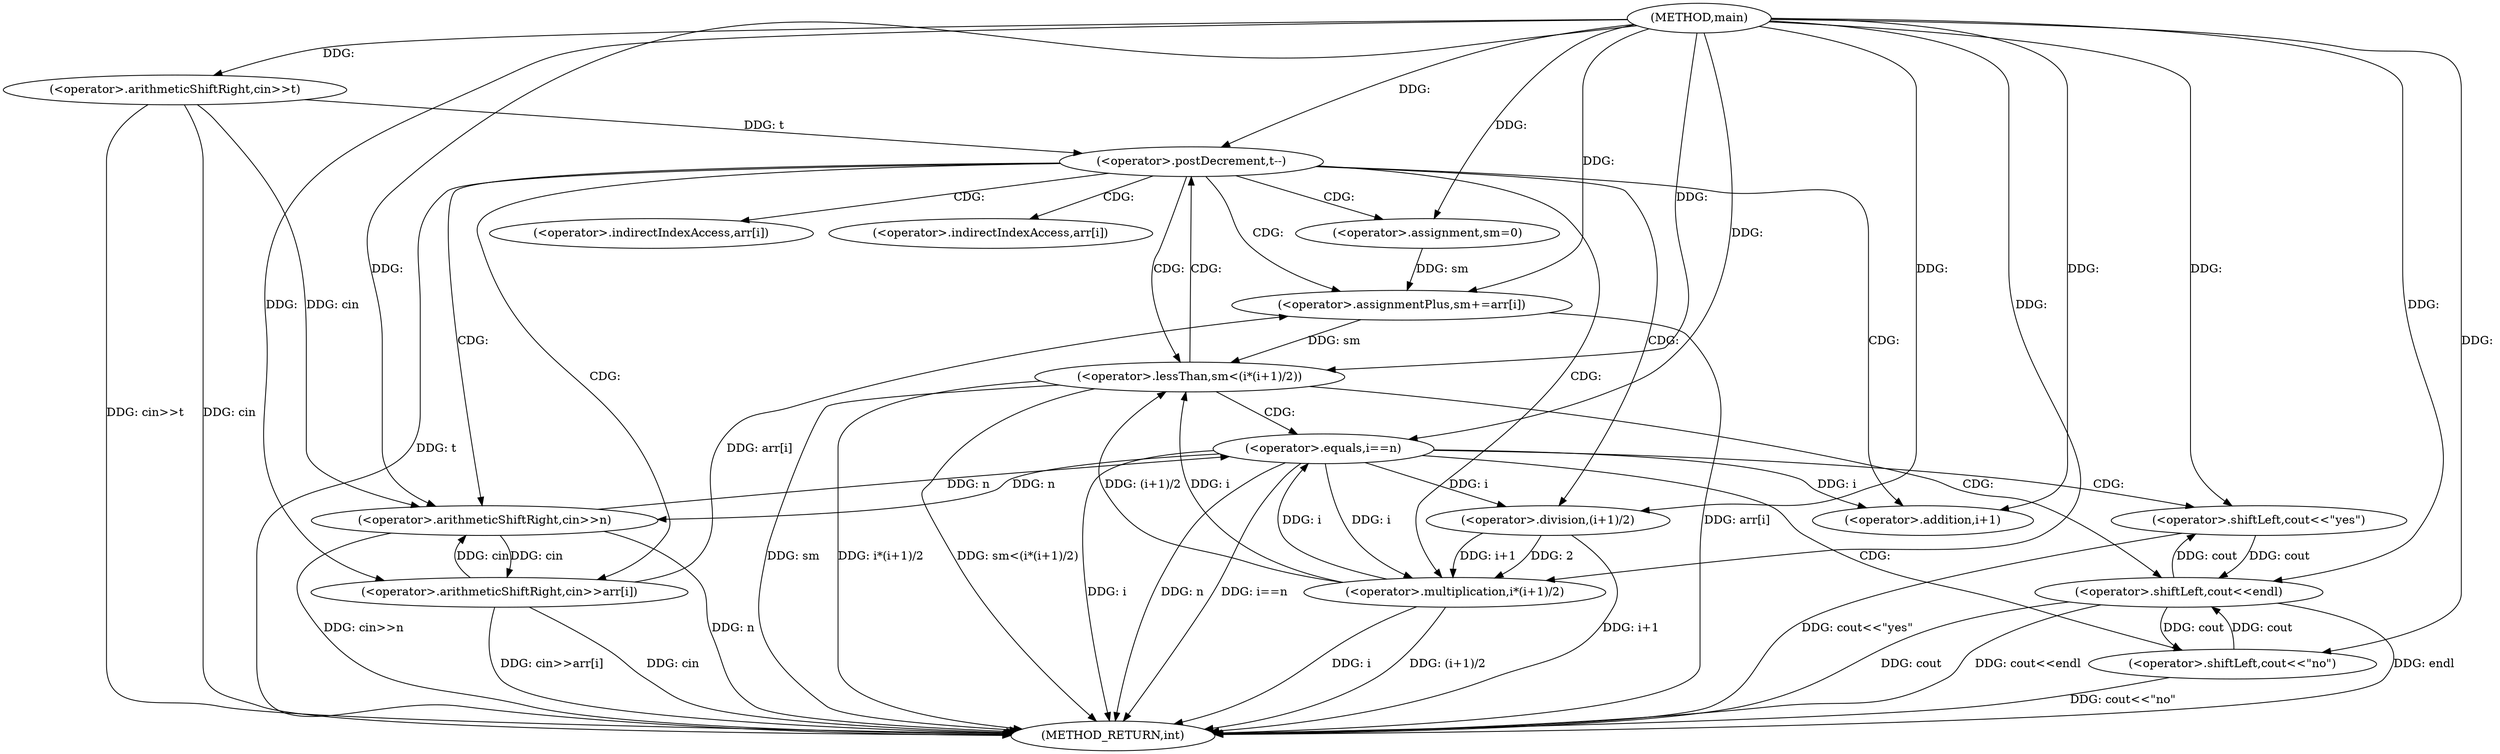 digraph "main" {  
"1000101" [label = "(METHOD,main)" ]
"1000153" [label = "(METHOD_RETURN,int)" ]
"1000103" [label = "(<operator>.arithmeticShiftRight,cin>>t)" ]
"1000107" [label = "(<operator>.postDecrement,t--)" ]
"1000110" [label = "(<operator>.assignment,sm=0)" ]
"1000113" [label = "(<operator>.arithmeticShiftRight,cin>>n)" ]
"1000117" [label = "(<operator>.arithmeticShiftRight,cin>>arr[i])" ]
"1000150" [label = "(<operator>.shiftLeft,cout<<endl)" ]
"1000123" [label = "(<operator>.assignmentPlus,sm+=arr[i])" ]
"1000140" [label = "(<operator>.equals,i==n)" ]
"1000143" [label = "(<operator>.shiftLeft,cout<<\"yes\")" ]
"1000129" [label = "(<operator>.lessThan,sm<(i*(i+1)/2))" ]
"1000147" [label = "(<operator>.shiftLeft,cout<<\"no\")" ]
"1000131" [label = "(<operator>.multiplication,i*(i+1)/2)" ]
"1000133" [label = "(<operator>.division,(i+1)/2)" ]
"1000134" [label = "(<operator>.addition,i+1)" ]
"1000119" [label = "(<operator>.indirectIndexAccess,arr[i])" ]
"1000125" [label = "(<operator>.indirectIndexAccess,arr[i])" ]
  "1000103" -> "1000153"  [ label = "DDG: cin"] 
  "1000103" -> "1000153"  [ label = "DDG: cin>>t"] 
  "1000107" -> "1000153"  [ label = "DDG: t"] 
  "1000113" -> "1000153"  [ label = "DDG: n"] 
  "1000113" -> "1000153"  [ label = "DDG: cin>>n"] 
  "1000117" -> "1000153"  [ label = "DDG: cin"] 
  "1000117" -> "1000153"  [ label = "DDG: cin>>arr[i]"] 
  "1000123" -> "1000153"  [ label = "DDG: arr[i]"] 
  "1000129" -> "1000153"  [ label = "DDG: sm"] 
  "1000131" -> "1000153"  [ label = "DDG: i"] 
  "1000133" -> "1000153"  [ label = "DDG: i+1"] 
  "1000131" -> "1000153"  [ label = "DDG: (i+1)/2"] 
  "1000129" -> "1000153"  [ label = "DDG: i*(i+1)/2"] 
  "1000129" -> "1000153"  [ label = "DDG: sm<(i*(i+1)/2)"] 
  "1000140" -> "1000153"  [ label = "DDG: i"] 
  "1000140" -> "1000153"  [ label = "DDG: n"] 
  "1000140" -> "1000153"  [ label = "DDG: i==n"] 
  "1000147" -> "1000153"  [ label = "DDG: cout<<\"no\""] 
  "1000143" -> "1000153"  [ label = "DDG: cout<<\"yes\""] 
  "1000150" -> "1000153"  [ label = "DDG: cout"] 
  "1000150" -> "1000153"  [ label = "DDG: cout<<endl"] 
  "1000150" -> "1000153"  [ label = "DDG: endl"] 
  "1000101" -> "1000103"  [ label = "DDG: "] 
  "1000103" -> "1000107"  [ label = "DDG: t"] 
  "1000101" -> "1000107"  [ label = "DDG: "] 
  "1000101" -> "1000110"  [ label = "DDG: "] 
  "1000103" -> "1000113"  [ label = "DDG: cin"] 
  "1000117" -> "1000113"  [ label = "DDG: cin"] 
  "1000101" -> "1000113"  [ label = "DDG: "] 
  "1000140" -> "1000113"  [ label = "DDG: n"] 
  "1000113" -> "1000117"  [ label = "DDG: cin"] 
  "1000101" -> "1000117"  [ label = "DDG: "] 
  "1000117" -> "1000123"  [ label = "DDG: arr[i]"] 
  "1000147" -> "1000150"  [ label = "DDG: cout"] 
  "1000143" -> "1000150"  [ label = "DDG: cout"] 
  "1000101" -> "1000150"  [ label = "DDG: "] 
  "1000110" -> "1000123"  [ label = "DDG: sm"] 
  "1000101" -> "1000123"  [ label = "DDG: "] 
  "1000131" -> "1000140"  [ label = "DDG: i"] 
  "1000101" -> "1000140"  [ label = "DDG: "] 
  "1000113" -> "1000140"  [ label = "DDG: n"] 
  "1000150" -> "1000143"  [ label = "DDG: cout"] 
  "1000101" -> "1000143"  [ label = "DDG: "] 
  "1000123" -> "1000129"  [ label = "DDG: sm"] 
  "1000101" -> "1000129"  [ label = "DDG: "] 
  "1000131" -> "1000129"  [ label = "DDG: i"] 
  "1000131" -> "1000129"  [ label = "DDG: (i+1)/2"] 
  "1000150" -> "1000147"  [ label = "DDG: cout"] 
  "1000101" -> "1000147"  [ label = "DDG: "] 
  "1000101" -> "1000131"  [ label = "DDG: "] 
  "1000140" -> "1000131"  [ label = "DDG: i"] 
  "1000133" -> "1000131"  [ label = "DDG: 2"] 
  "1000133" -> "1000131"  [ label = "DDG: i+1"] 
  "1000101" -> "1000133"  [ label = "DDG: "] 
  "1000140" -> "1000133"  [ label = "DDG: i"] 
  "1000140" -> "1000134"  [ label = "DDG: i"] 
  "1000101" -> "1000134"  [ label = "DDG: "] 
  "1000107" -> "1000110"  [ label = "CDG: "] 
  "1000107" -> "1000125"  [ label = "CDG: "] 
  "1000107" -> "1000131"  [ label = "CDG: "] 
  "1000107" -> "1000117"  [ label = "CDG: "] 
  "1000107" -> "1000113"  [ label = "CDG: "] 
  "1000107" -> "1000129"  [ label = "CDG: "] 
  "1000107" -> "1000123"  [ label = "CDG: "] 
  "1000107" -> "1000119"  [ label = "CDG: "] 
  "1000107" -> "1000133"  [ label = "CDG: "] 
  "1000107" -> "1000134"  [ label = "CDG: "] 
  "1000140" -> "1000143"  [ label = "CDG: "] 
  "1000140" -> "1000147"  [ label = "CDG: "] 
  "1000129" -> "1000107"  [ label = "CDG: "] 
  "1000129" -> "1000150"  [ label = "CDG: "] 
  "1000129" -> "1000140"  [ label = "CDG: "] 
}

